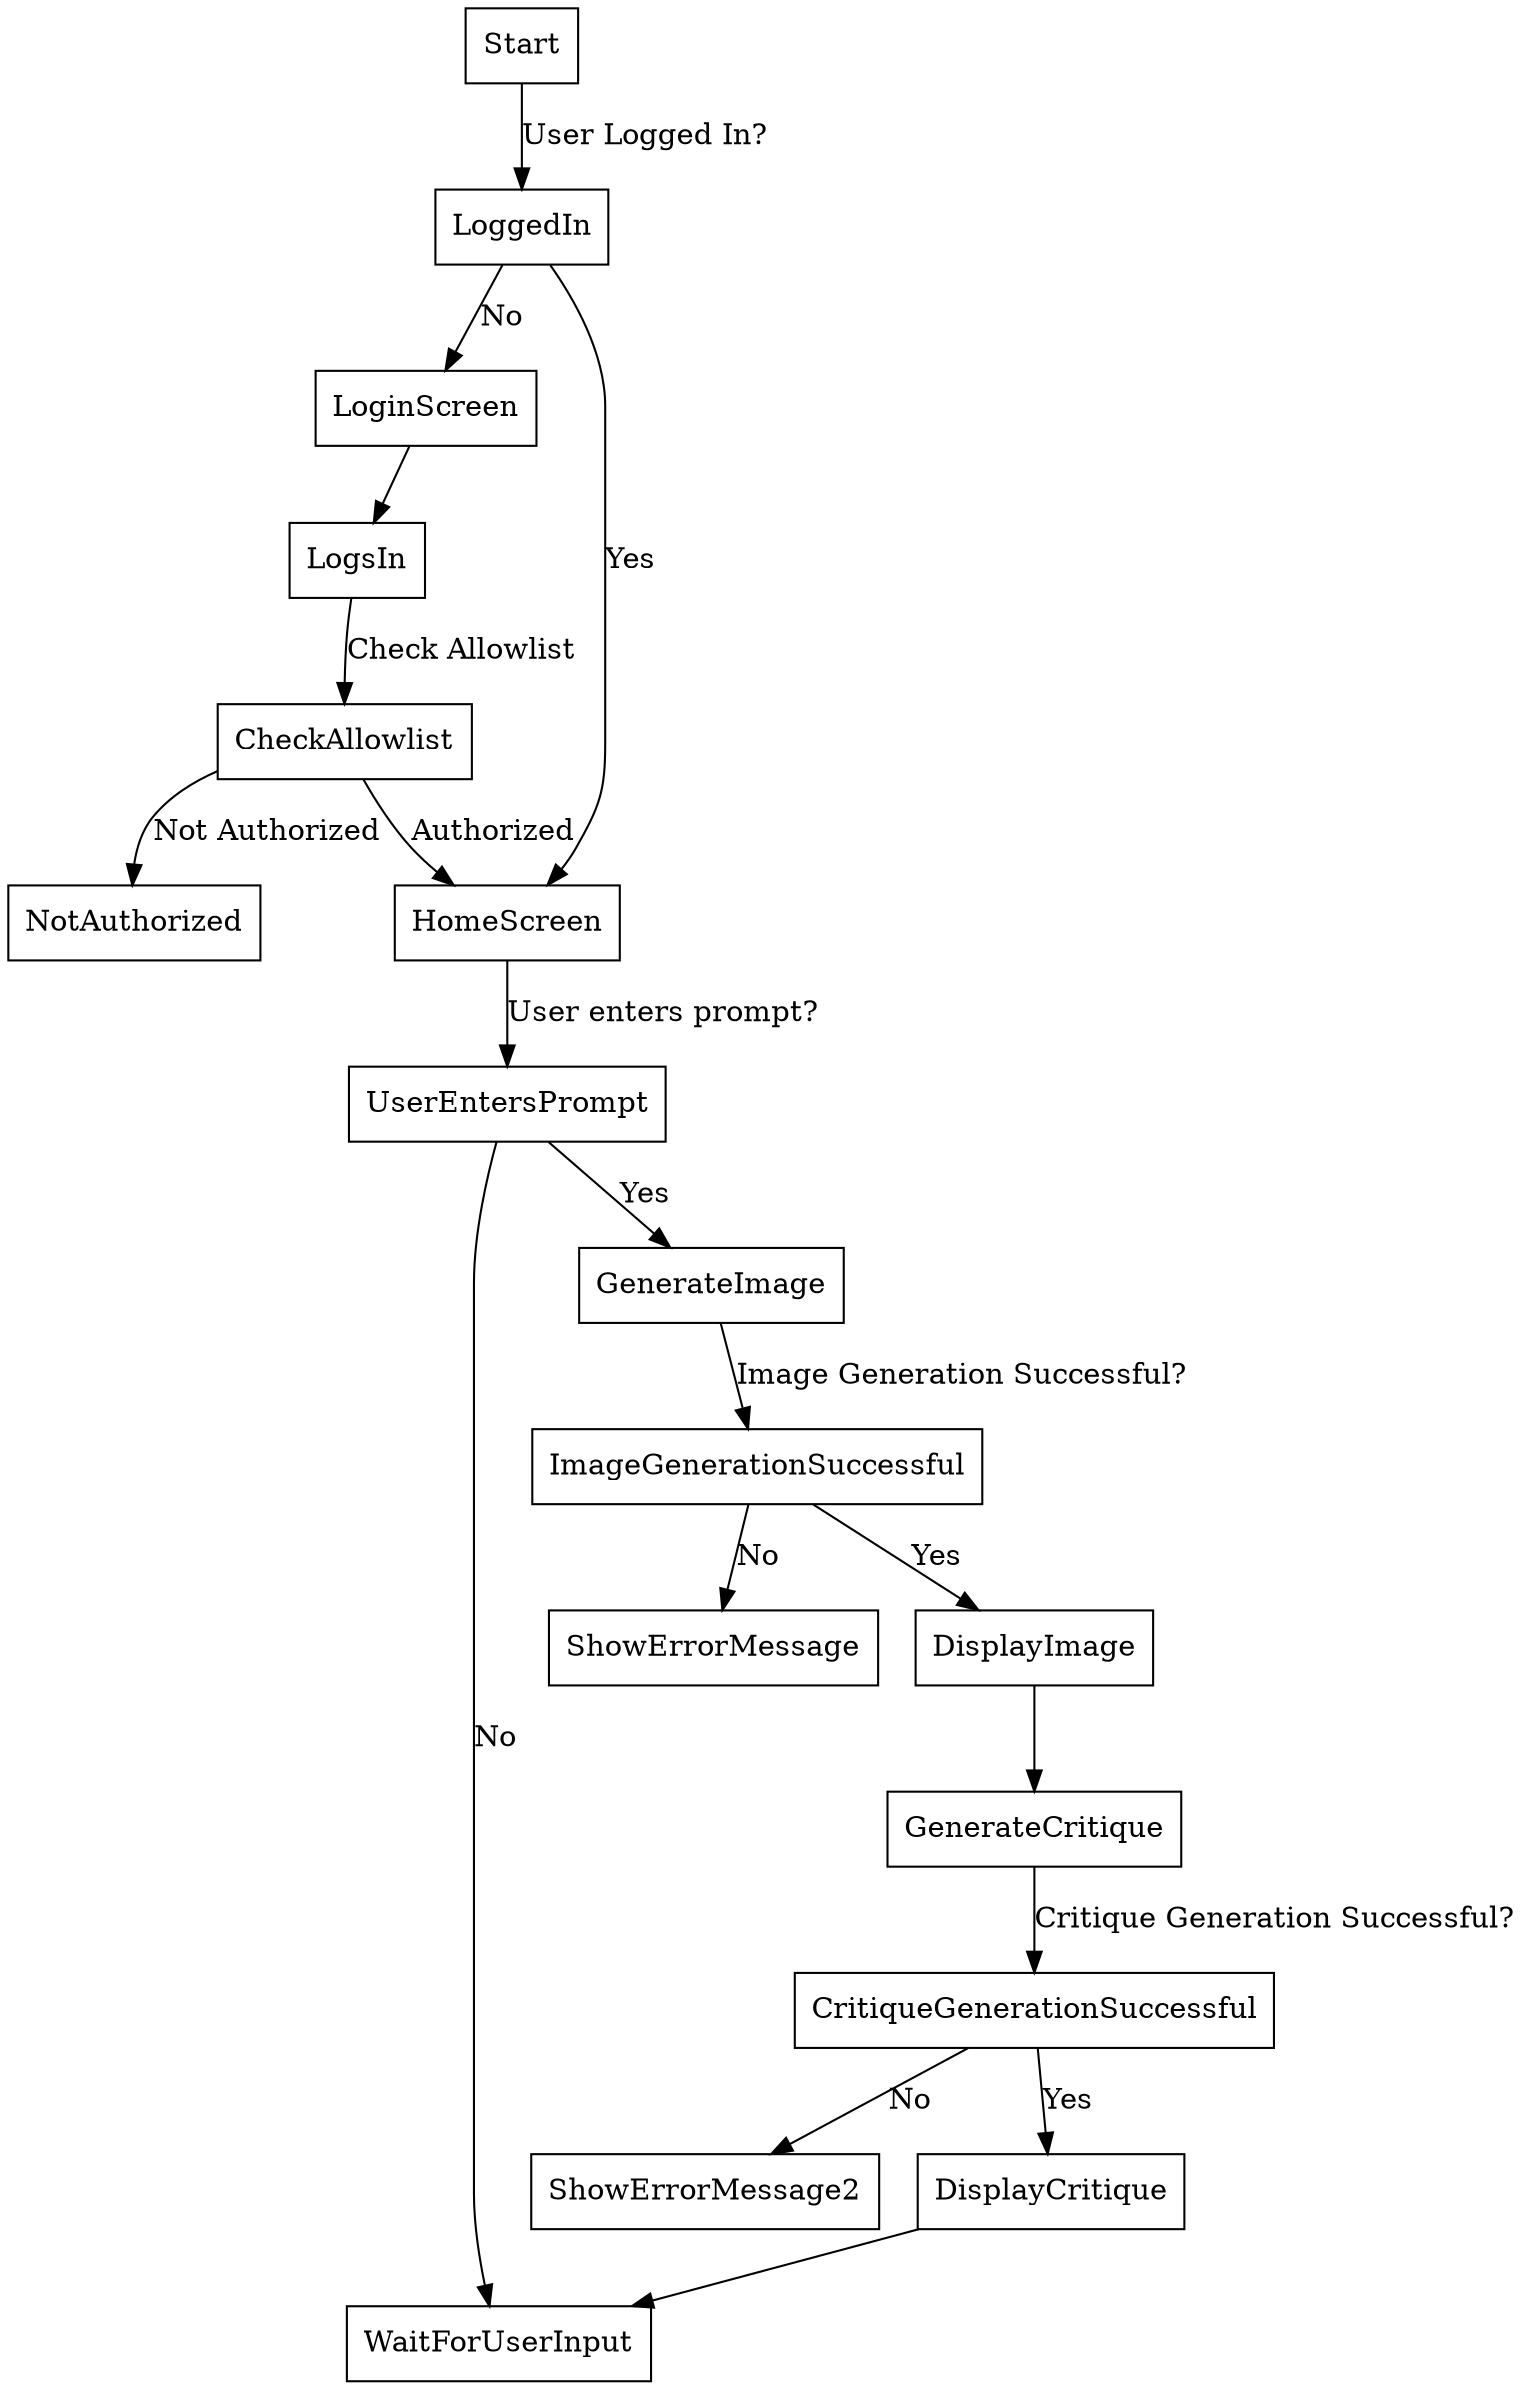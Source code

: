 digraph ProcessFlowchart {
    rankdir=TB;
    node [shape=box];

    Start -> "LoggedIn" [label="User Logged In?"];
    "LoggedIn" -> "LoginScreen" [label="No"];
    "LoginScreen" -> "LogsIn";
    "LogsIn" -> "CheckAllowlist" [label="Check Allowlist"];
    "CheckAllowlist" -> "NotAuthorized" [label="Not Authorized"];
    "CheckAllowlist" -> "HomeScreen" [label="Authorized"];
    "LoggedIn" -> "HomeScreen" [label="Yes"];

    "HomeScreen" -> "UserEntersPrompt" [label="User enters prompt?"];
    "UserEntersPrompt" -> "WaitForUserInput" [label="No"];
    "UserEntersPrompt" -> "GenerateImage" [label="Yes"];
    "GenerateImage" -> "ImageGenerationSuccessful" [label="Image Generation Successful?"];
    "ImageGenerationSuccessful" -> "ShowErrorMessage" [label="No"];
    "ImageGenerationSuccessful" -> "DisplayImage" [label="Yes"];
    "DisplayImage" -> "GenerateCritique";
    "GenerateCritique" -> "CritiqueGenerationSuccessful" [label="Critique Generation Successful?"];
    "CritiqueGenerationSuccessful" -> "ShowErrorMessage2" [label="No"];
    "CritiqueGenerationSuccessful" -> "DisplayCritique" [label="Yes"];
    "DisplayCritique" -> "WaitForUserInput";
}